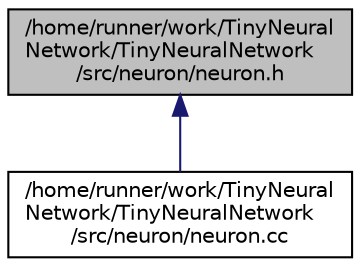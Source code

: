 digraph "/home/runner/work/TinyNeuralNetwork/TinyNeuralNetwork/src/neuron/neuron.h"
{
 // LATEX_PDF_SIZE
  edge [fontname="Helvetica",fontsize="10",labelfontname="Helvetica",labelfontsize="10"];
  node [fontname="Helvetica",fontsize="10",shape=record];
  Node1 [label="/home/runner/work/TinyNeural\lNetwork/TinyNeuralNetwork\l/src/neuron/neuron.h",height=0.2,width=0.4,color="black", fillcolor="grey75", style="filled", fontcolor="black",tooltip=" "];
  Node1 -> Node2 [dir="back",color="midnightblue",fontsize="10",style="solid",fontname="Helvetica"];
  Node2 [label="/home/runner/work/TinyNeural\lNetwork/TinyNeuralNetwork\l/src/neuron/neuron.cc",height=0.2,width=0.4,color="black", fillcolor="white", style="filled",URL="$neuron_8cc.html",tooltip=" "];
}
